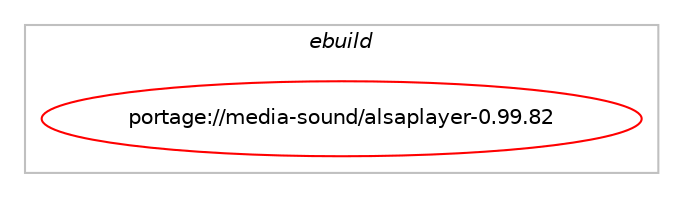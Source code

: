 digraph prolog {

# *************
# Graph options
# *************

newrank=true;
concentrate=true;
compound=true;
graph [rankdir=LR,fontname=Helvetica,fontsize=10,ranksep=1.5];#, ranksep=2.5, nodesep=0.2];
edge  [arrowhead=vee];
node  [fontname=Helvetica,fontsize=10];

# **********
# The ebuild
# **********

subgraph cluster_leftcol {
color=gray;
label=<<i>ebuild</i>>;
id [label="portage://media-sound/alsaplayer-0.99.82", color=red, width=4, href="../media-sound/alsaplayer-0.99.82.svg"];
}

# ****************
# The dependencies
# ****************

subgraph cluster_midcol {
color=gray;
label=<<i>dependencies</i>>;
subgraph cluster_compile {
fillcolor="#eeeeee";
style=filled;
label=<<i>compile</i>>;
# *** BEGIN UNKNOWN DEPENDENCY TYPE (TODO) ***
# id -> equal(use_conditional_group(positive,alsa,portage://media-sound/alsaplayer-0.99.82,[package_dependency(portage://media-sound/alsaplayer-0.99.82,install,no,media-libs,alsa-lib,none,[,,],[],[])]))
# *** END UNKNOWN DEPENDENCY TYPE (TODO) ***

# *** BEGIN UNKNOWN DEPENDENCY TYPE (TODO) ***
# id -> equal(use_conditional_group(positive,flac,portage://media-sound/alsaplayer-0.99.82,[package_dependency(portage://media-sound/alsaplayer-0.99.82,install,no,media-libs,flac,none,[,,],any_same_slot,[])]))
# *** END UNKNOWN DEPENDENCY TYPE (TODO) ***

# *** BEGIN UNKNOWN DEPENDENCY TYPE (TODO) ***
# id -> equal(use_conditional_group(positive,gtk,portage://media-sound/alsaplayer-0.99.82,[package_dependency(portage://media-sound/alsaplayer-0.99.82,install,no,x11-libs,gtk+,greaterequal,[2.10,,,2.10],[slot(2)],[])]))
# *** END UNKNOWN DEPENDENCY TYPE (TODO) ***

# *** BEGIN UNKNOWN DEPENDENCY TYPE (TODO) ***
# id -> equal(use_conditional_group(positive,id3tag,portage://media-sound/alsaplayer-0.99.82,[package_dependency(portage://media-sound/alsaplayer-0.99.82,install,no,media-libs,libid3tag,none,[,,],any_same_slot,[])]))
# *** END UNKNOWN DEPENDENCY TYPE (TODO) ***

# *** BEGIN UNKNOWN DEPENDENCY TYPE (TODO) ***
# id -> equal(use_conditional_group(positive,jack,portage://media-sound/alsaplayer-0.99.82,[package_dependency(portage://media-sound/alsaplayer-0.99.82,install,no,virtual,jack,none,[,,],[],[])]))
# *** END UNKNOWN DEPENDENCY TYPE (TODO) ***

# *** BEGIN UNKNOWN DEPENDENCY TYPE (TODO) ***
# id -> equal(use_conditional_group(positive,mad,portage://media-sound/alsaplayer-0.99.82,[package_dependency(portage://media-sound/alsaplayer-0.99.82,install,no,media-libs,libmad,none,[,,],[],[])]))
# *** END UNKNOWN DEPENDENCY TYPE (TODO) ***

# *** BEGIN UNKNOWN DEPENDENCY TYPE (TODO) ***
# id -> equal(use_conditional_group(positive,mikmod,portage://media-sound/alsaplayer-0.99.82,[package_dependency(portage://media-sound/alsaplayer-0.99.82,install,no,media-libs,libmikmod,none,[,,],[slot(0)],[])]))
# *** END UNKNOWN DEPENDENCY TYPE (TODO) ***

# *** BEGIN UNKNOWN DEPENDENCY TYPE (TODO) ***
# id -> equal(use_conditional_group(positive,nas,portage://media-sound/alsaplayer-0.99.82,[package_dependency(portage://media-sound/alsaplayer-0.99.82,install,no,media-libs,nas,none,[,,],[],[])]))
# *** END UNKNOWN DEPENDENCY TYPE (TODO) ***

# *** BEGIN UNKNOWN DEPENDENCY TYPE (TODO) ***
# id -> equal(use_conditional_group(positive,ogg,portage://media-sound/alsaplayer-0.99.82,[package_dependency(portage://media-sound/alsaplayer-0.99.82,install,no,media-libs,libogg,none,[,,],[],[])]))
# *** END UNKNOWN DEPENDENCY TYPE (TODO) ***

# *** BEGIN UNKNOWN DEPENDENCY TYPE (TODO) ***
# id -> equal(use_conditional_group(positive,opengl,portage://media-sound/alsaplayer-0.99.82,[package_dependency(portage://media-sound/alsaplayer-0.99.82,install,no,virtual,opengl,none,[,,],[],[])]))
# *** END UNKNOWN DEPENDENCY TYPE (TODO) ***

# *** BEGIN UNKNOWN DEPENDENCY TYPE (TODO) ***
# id -> equal(use_conditional_group(positive,oss,portage://media-sound/alsaplayer-0.99.82,[package_dependency(portage://media-sound/alsaplayer-0.99.82,install,no,virtual,os-headers,none,[,,],[],[])]))
# *** END UNKNOWN DEPENDENCY TYPE (TODO) ***

# *** BEGIN UNKNOWN DEPENDENCY TYPE (TODO) ***
# id -> equal(use_conditional_group(positive,vorbis,portage://media-sound/alsaplayer-0.99.82,[package_dependency(portage://media-sound/alsaplayer-0.99.82,install,no,media-libs,libvorbis,none,[,,],[],[])]))
# *** END UNKNOWN DEPENDENCY TYPE (TODO) ***

# *** BEGIN UNKNOWN DEPENDENCY TYPE (TODO) ***
# id -> equal(use_conditional_group(positive,xosd,portage://media-sound/alsaplayer-0.99.82,[package_dependency(portage://media-sound/alsaplayer-0.99.82,install,no,x11-libs,xosd,none,[,,],[],[])]))
# *** END UNKNOWN DEPENDENCY TYPE (TODO) ***

# *** BEGIN UNKNOWN DEPENDENCY TYPE (TODO) ***
# id -> equal(package_dependency(portage://media-sound/alsaplayer-0.99.82,install,no,media-libs,libsndfile,none,[,,],any_same_slot,[]))
# *** END UNKNOWN DEPENDENCY TYPE (TODO) ***

# *** BEGIN UNKNOWN DEPENDENCY TYPE (TODO) ***
# id -> equal(package_dependency(portage://media-sound/alsaplayer-0.99.82,install,no,sys-libs,zlib,none,[,,],any_same_slot,[]))
# *** END UNKNOWN DEPENDENCY TYPE (TODO) ***

}
subgraph cluster_compileandrun {
fillcolor="#eeeeee";
style=filled;
label=<<i>compile and run</i>>;
}
subgraph cluster_run {
fillcolor="#eeeeee";
style=filled;
label=<<i>run</i>>;
# *** BEGIN UNKNOWN DEPENDENCY TYPE (TODO) ***
# id -> equal(use_conditional_group(positive,alsa,portage://media-sound/alsaplayer-0.99.82,[package_dependency(portage://media-sound/alsaplayer-0.99.82,run,no,media-libs,alsa-lib,none,[,,],[],[])]))
# *** END UNKNOWN DEPENDENCY TYPE (TODO) ***

# *** BEGIN UNKNOWN DEPENDENCY TYPE (TODO) ***
# id -> equal(use_conditional_group(positive,flac,portage://media-sound/alsaplayer-0.99.82,[package_dependency(portage://media-sound/alsaplayer-0.99.82,run,no,media-libs,flac,none,[,,],any_same_slot,[])]))
# *** END UNKNOWN DEPENDENCY TYPE (TODO) ***

# *** BEGIN UNKNOWN DEPENDENCY TYPE (TODO) ***
# id -> equal(use_conditional_group(positive,gtk,portage://media-sound/alsaplayer-0.99.82,[package_dependency(portage://media-sound/alsaplayer-0.99.82,run,no,x11-libs,gtk+,greaterequal,[2.10,,,2.10],[slot(2)],[])]))
# *** END UNKNOWN DEPENDENCY TYPE (TODO) ***

# *** BEGIN UNKNOWN DEPENDENCY TYPE (TODO) ***
# id -> equal(use_conditional_group(positive,id3tag,portage://media-sound/alsaplayer-0.99.82,[package_dependency(portage://media-sound/alsaplayer-0.99.82,run,no,media-libs,libid3tag,none,[,,],any_same_slot,[])]))
# *** END UNKNOWN DEPENDENCY TYPE (TODO) ***

# *** BEGIN UNKNOWN DEPENDENCY TYPE (TODO) ***
# id -> equal(use_conditional_group(positive,jack,portage://media-sound/alsaplayer-0.99.82,[package_dependency(portage://media-sound/alsaplayer-0.99.82,run,no,virtual,jack,none,[,,],[],[])]))
# *** END UNKNOWN DEPENDENCY TYPE (TODO) ***

# *** BEGIN UNKNOWN DEPENDENCY TYPE (TODO) ***
# id -> equal(use_conditional_group(positive,mad,portage://media-sound/alsaplayer-0.99.82,[package_dependency(portage://media-sound/alsaplayer-0.99.82,run,no,media-libs,libmad,none,[,,],[],[])]))
# *** END UNKNOWN DEPENDENCY TYPE (TODO) ***

# *** BEGIN UNKNOWN DEPENDENCY TYPE (TODO) ***
# id -> equal(use_conditional_group(positive,mikmod,portage://media-sound/alsaplayer-0.99.82,[package_dependency(portage://media-sound/alsaplayer-0.99.82,run,no,media-libs,libmikmod,none,[,,],[slot(0)],[])]))
# *** END UNKNOWN DEPENDENCY TYPE (TODO) ***

# *** BEGIN UNKNOWN DEPENDENCY TYPE (TODO) ***
# id -> equal(use_conditional_group(positive,nas,portage://media-sound/alsaplayer-0.99.82,[package_dependency(portage://media-sound/alsaplayer-0.99.82,run,no,media-libs,nas,none,[,,],[],[])]))
# *** END UNKNOWN DEPENDENCY TYPE (TODO) ***

# *** BEGIN UNKNOWN DEPENDENCY TYPE (TODO) ***
# id -> equal(use_conditional_group(positive,ogg,portage://media-sound/alsaplayer-0.99.82,[package_dependency(portage://media-sound/alsaplayer-0.99.82,run,no,media-libs,libogg,none,[,,],[],[])]))
# *** END UNKNOWN DEPENDENCY TYPE (TODO) ***

# *** BEGIN UNKNOWN DEPENDENCY TYPE (TODO) ***
# id -> equal(use_conditional_group(positive,opengl,portage://media-sound/alsaplayer-0.99.82,[package_dependency(portage://media-sound/alsaplayer-0.99.82,run,no,virtual,opengl,none,[,,],[],[])]))
# *** END UNKNOWN DEPENDENCY TYPE (TODO) ***

# *** BEGIN UNKNOWN DEPENDENCY TYPE (TODO) ***
# id -> equal(use_conditional_group(positive,vorbis,portage://media-sound/alsaplayer-0.99.82,[package_dependency(portage://media-sound/alsaplayer-0.99.82,run,no,media-libs,libvorbis,none,[,,],[],[])]))
# *** END UNKNOWN DEPENDENCY TYPE (TODO) ***

# *** BEGIN UNKNOWN DEPENDENCY TYPE (TODO) ***
# id -> equal(use_conditional_group(positive,xosd,portage://media-sound/alsaplayer-0.99.82,[package_dependency(portage://media-sound/alsaplayer-0.99.82,run,no,x11-libs,xosd,none,[,,],[],[])]))
# *** END UNKNOWN DEPENDENCY TYPE (TODO) ***

# *** BEGIN UNKNOWN DEPENDENCY TYPE (TODO) ***
# id -> equal(package_dependency(portage://media-sound/alsaplayer-0.99.82,run,no,media-libs,libsndfile,none,[,,],any_same_slot,[]))
# *** END UNKNOWN DEPENDENCY TYPE (TODO) ***

# *** BEGIN UNKNOWN DEPENDENCY TYPE (TODO) ***
# id -> equal(package_dependency(portage://media-sound/alsaplayer-0.99.82,run,no,sys-libs,zlib,none,[,,],any_same_slot,[]))
# *** END UNKNOWN DEPENDENCY TYPE (TODO) ***

}
}

# **************
# The candidates
# **************

subgraph cluster_choices {
rank=same;
color=gray;
label=<<i>candidates</i>>;

}

}
